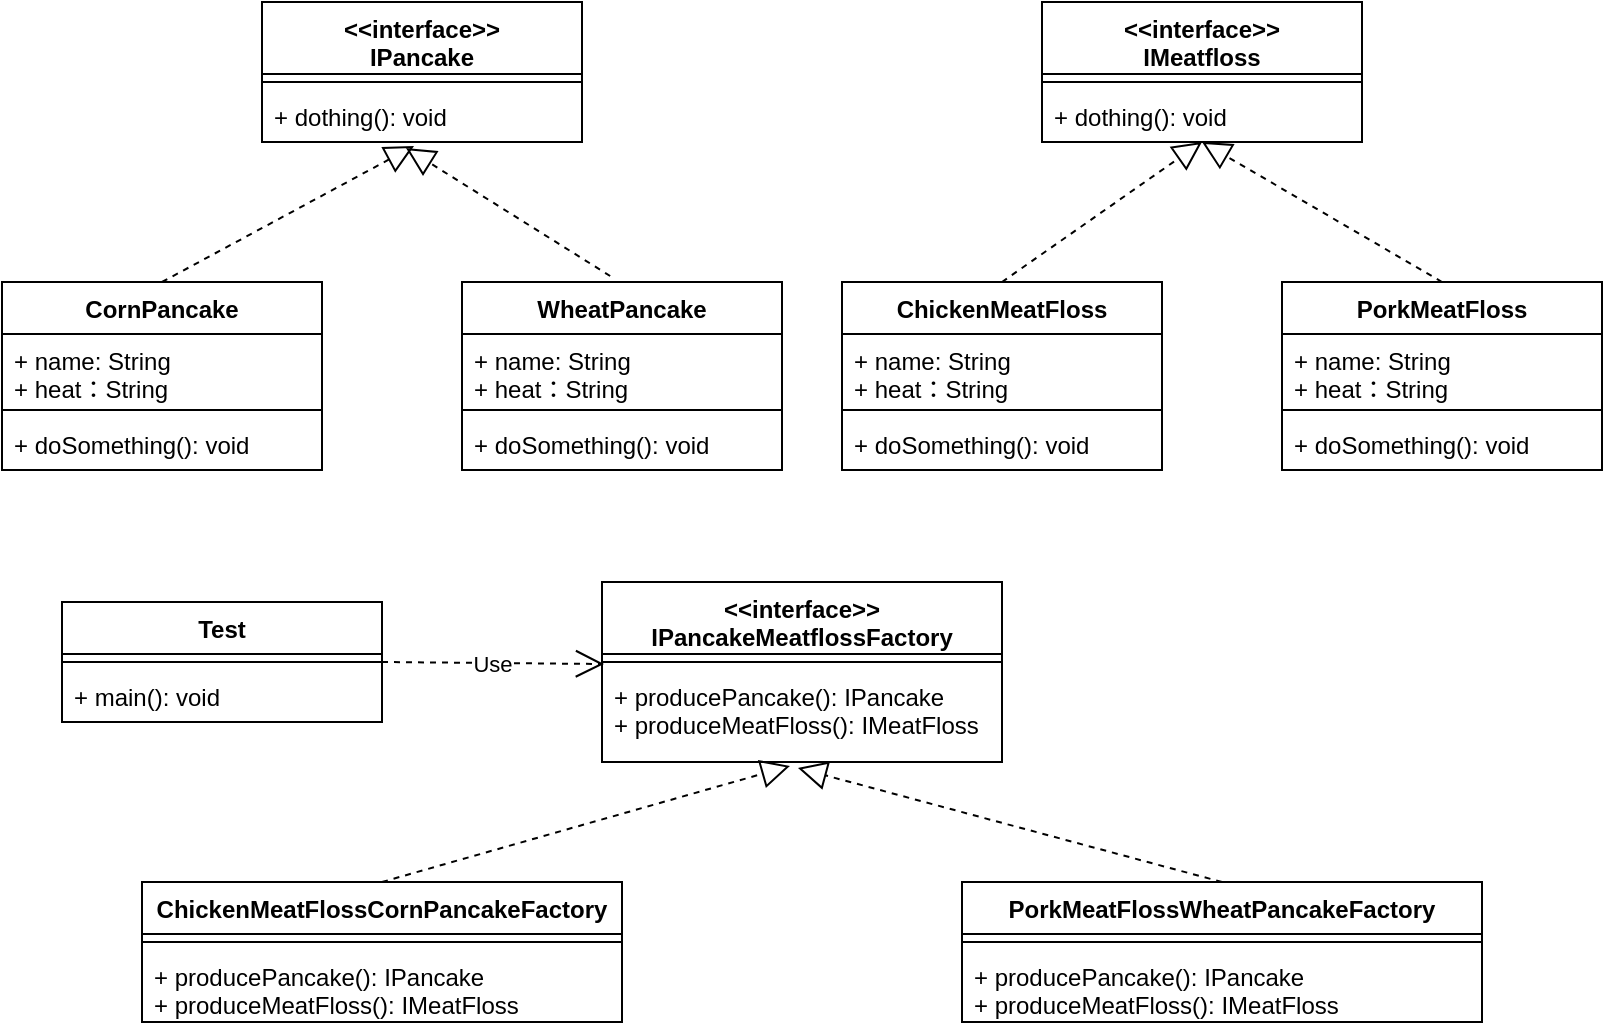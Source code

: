 <mxfile version="12.3.2" type="device" pages="1"><diagram id="UuaRWazXLz3bo16Pv5ME" name="Page-1"><mxGraphModel dx="946" dy="615" grid="1" gridSize="10" guides="1" tooltips="1" connect="1" arrows="1" fold="1" page="1" pageScale="1" pageWidth="827" pageHeight="1169" math="0" shadow="0"><root><mxCell id="0"/><mxCell id="1" parent="0"/><mxCell id="og4E9Bs-zrhhrjDDfMe5-1" value="&lt;&lt;interface&gt;&gt;&#10;IPancake" style="swimlane;fontStyle=1;align=center;verticalAlign=top;childLayout=stackLayout;horizontal=1;startSize=36;horizontalStack=0;resizeParent=1;resizeParentMax=0;resizeLast=0;collapsible=1;marginBottom=0;" vertex="1" parent="1"><mxGeometry x="130" y="70" width="160" height="70" as="geometry"/></mxCell><mxCell id="og4E9Bs-zrhhrjDDfMe5-3" value="" style="line;strokeWidth=1;fillColor=none;align=left;verticalAlign=middle;spacingTop=-1;spacingLeft=3;spacingRight=3;rotatable=0;labelPosition=right;points=[];portConstraint=eastwest;" vertex="1" parent="og4E9Bs-zrhhrjDDfMe5-1"><mxGeometry y="36" width="160" height="8" as="geometry"/></mxCell><mxCell id="og4E9Bs-zrhhrjDDfMe5-4" value="+ dothing(): void" style="text;strokeColor=none;fillColor=none;align=left;verticalAlign=top;spacingLeft=4;spacingRight=4;overflow=hidden;rotatable=0;points=[[0,0.5],[1,0.5]];portConstraint=eastwest;" vertex="1" parent="og4E9Bs-zrhhrjDDfMe5-1"><mxGeometry y="44" width="160" height="26" as="geometry"/></mxCell><mxCell id="og4E9Bs-zrhhrjDDfMe5-5" value="&lt;&lt;interface&gt;&gt;&#10;IMeatfloss" style="swimlane;fontStyle=1;align=center;verticalAlign=top;childLayout=stackLayout;horizontal=1;startSize=36;horizontalStack=0;resizeParent=1;resizeParentMax=0;resizeLast=0;collapsible=1;marginBottom=0;" vertex="1" parent="1"><mxGeometry x="520" y="70" width="160" height="70" as="geometry"/></mxCell><mxCell id="og4E9Bs-zrhhrjDDfMe5-6" value="" style="line;strokeWidth=1;fillColor=none;align=left;verticalAlign=middle;spacingTop=-1;spacingLeft=3;spacingRight=3;rotatable=0;labelPosition=right;points=[];portConstraint=eastwest;" vertex="1" parent="og4E9Bs-zrhhrjDDfMe5-5"><mxGeometry y="36" width="160" height="8" as="geometry"/></mxCell><mxCell id="og4E9Bs-zrhhrjDDfMe5-7" value="+ dothing(): void" style="text;strokeColor=none;fillColor=none;align=left;verticalAlign=top;spacingLeft=4;spacingRight=4;overflow=hidden;rotatable=0;points=[[0,0.5],[1,0.5]];portConstraint=eastwest;" vertex="1" parent="og4E9Bs-zrhhrjDDfMe5-5"><mxGeometry y="44" width="160" height="26" as="geometry"/></mxCell><mxCell id="og4E9Bs-zrhhrjDDfMe5-8" value="&lt;&lt;interface&gt;&gt;&#10;IPancakeMeatflossFactory" style="swimlane;fontStyle=1;align=center;verticalAlign=top;childLayout=stackLayout;horizontal=1;startSize=36;horizontalStack=0;resizeParent=1;resizeParentMax=0;resizeLast=0;collapsible=1;marginBottom=0;" vertex="1" parent="1"><mxGeometry x="300" y="360" width="200" height="90" as="geometry"/></mxCell><mxCell id="og4E9Bs-zrhhrjDDfMe5-9" value="" style="line;strokeWidth=1;fillColor=none;align=left;verticalAlign=middle;spacingTop=-1;spacingLeft=3;spacingRight=3;rotatable=0;labelPosition=right;points=[];portConstraint=eastwest;" vertex="1" parent="og4E9Bs-zrhhrjDDfMe5-8"><mxGeometry y="36" width="200" height="8" as="geometry"/></mxCell><mxCell id="og4E9Bs-zrhhrjDDfMe5-10" value="+ producePancake(): IPancake&#10;+ produceMeatFloss(): IMeatFloss" style="text;strokeColor=none;fillColor=none;align=left;verticalAlign=top;spacingLeft=4;spacingRight=4;overflow=hidden;rotatable=0;points=[[0,0.5],[1,0.5]];portConstraint=eastwest;" vertex="1" parent="og4E9Bs-zrhhrjDDfMe5-8"><mxGeometry y="44" width="200" height="46" as="geometry"/></mxCell><mxCell id="og4E9Bs-zrhhrjDDfMe5-11" value="CornPancake" style="swimlane;fontStyle=1;align=center;verticalAlign=top;childLayout=stackLayout;horizontal=1;startSize=26;horizontalStack=0;resizeParent=1;resizeParentMax=0;resizeLast=0;collapsible=1;marginBottom=0;" vertex="1" parent="1"><mxGeometry y="210" width="160" height="94" as="geometry"/></mxCell><mxCell id="og4E9Bs-zrhhrjDDfMe5-12" value="+ name: String&#10;+ heat：String" style="text;strokeColor=none;fillColor=none;align=left;verticalAlign=top;spacingLeft=4;spacingRight=4;overflow=hidden;rotatable=0;points=[[0,0.5],[1,0.5]];portConstraint=eastwest;" vertex="1" parent="og4E9Bs-zrhhrjDDfMe5-11"><mxGeometry y="26" width="160" height="34" as="geometry"/></mxCell><mxCell id="og4E9Bs-zrhhrjDDfMe5-13" value="" style="line;strokeWidth=1;fillColor=none;align=left;verticalAlign=middle;spacingTop=-1;spacingLeft=3;spacingRight=3;rotatable=0;labelPosition=right;points=[];portConstraint=eastwest;" vertex="1" parent="og4E9Bs-zrhhrjDDfMe5-11"><mxGeometry y="60" width="160" height="8" as="geometry"/></mxCell><mxCell id="og4E9Bs-zrhhrjDDfMe5-14" value="+ doSomething(): void" style="text;strokeColor=none;fillColor=none;align=left;verticalAlign=top;spacingLeft=4;spacingRight=4;overflow=hidden;rotatable=0;points=[[0,0.5],[1,0.5]];portConstraint=eastwest;" vertex="1" parent="og4E9Bs-zrhhrjDDfMe5-11"><mxGeometry y="68" width="160" height="26" as="geometry"/></mxCell><mxCell id="og4E9Bs-zrhhrjDDfMe5-15" value="WheatPancake" style="swimlane;fontStyle=1;align=center;verticalAlign=top;childLayout=stackLayout;horizontal=1;startSize=26;horizontalStack=0;resizeParent=1;resizeParentMax=0;resizeLast=0;collapsible=1;marginBottom=0;" vertex="1" parent="1"><mxGeometry x="230" y="210" width="160" height="94" as="geometry"/></mxCell><mxCell id="og4E9Bs-zrhhrjDDfMe5-16" value="+ name: String&#10;+ heat：String" style="text;strokeColor=none;fillColor=none;align=left;verticalAlign=top;spacingLeft=4;spacingRight=4;overflow=hidden;rotatable=0;points=[[0,0.5],[1,0.5]];portConstraint=eastwest;" vertex="1" parent="og4E9Bs-zrhhrjDDfMe5-15"><mxGeometry y="26" width="160" height="34" as="geometry"/></mxCell><mxCell id="og4E9Bs-zrhhrjDDfMe5-17" value="" style="line;strokeWidth=1;fillColor=none;align=left;verticalAlign=middle;spacingTop=-1;spacingLeft=3;spacingRight=3;rotatable=0;labelPosition=right;points=[];portConstraint=eastwest;" vertex="1" parent="og4E9Bs-zrhhrjDDfMe5-15"><mxGeometry y="60" width="160" height="8" as="geometry"/></mxCell><mxCell id="og4E9Bs-zrhhrjDDfMe5-18" value="+ doSomething(): void" style="text;strokeColor=none;fillColor=none;align=left;verticalAlign=top;spacingLeft=4;spacingRight=4;overflow=hidden;rotatable=0;points=[[0,0.5],[1,0.5]];portConstraint=eastwest;" vertex="1" parent="og4E9Bs-zrhhrjDDfMe5-15"><mxGeometry y="68" width="160" height="26" as="geometry"/></mxCell><mxCell id="og4E9Bs-zrhhrjDDfMe5-19" value="ChickenMeatFloss" style="swimlane;fontStyle=1;align=center;verticalAlign=top;childLayout=stackLayout;horizontal=1;startSize=26;horizontalStack=0;resizeParent=1;resizeParentMax=0;resizeLast=0;collapsible=1;marginBottom=0;" vertex="1" parent="1"><mxGeometry x="420" y="210" width="160" height="94" as="geometry"/></mxCell><mxCell id="og4E9Bs-zrhhrjDDfMe5-20" value="+ name: String&#10;+ heat：String" style="text;strokeColor=none;fillColor=none;align=left;verticalAlign=top;spacingLeft=4;spacingRight=4;overflow=hidden;rotatable=0;points=[[0,0.5],[1,0.5]];portConstraint=eastwest;" vertex="1" parent="og4E9Bs-zrhhrjDDfMe5-19"><mxGeometry y="26" width="160" height="34" as="geometry"/></mxCell><mxCell id="og4E9Bs-zrhhrjDDfMe5-21" value="" style="line;strokeWidth=1;fillColor=none;align=left;verticalAlign=middle;spacingTop=-1;spacingLeft=3;spacingRight=3;rotatable=0;labelPosition=right;points=[];portConstraint=eastwest;" vertex="1" parent="og4E9Bs-zrhhrjDDfMe5-19"><mxGeometry y="60" width="160" height="8" as="geometry"/></mxCell><mxCell id="og4E9Bs-zrhhrjDDfMe5-22" value="+ doSomething(): void" style="text;strokeColor=none;fillColor=none;align=left;verticalAlign=top;spacingLeft=4;spacingRight=4;overflow=hidden;rotatable=0;points=[[0,0.5],[1,0.5]];portConstraint=eastwest;" vertex="1" parent="og4E9Bs-zrhhrjDDfMe5-19"><mxGeometry y="68" width="160" height="26" as="geometry"/></mxCell><mxCell id="og4E9Bs-zrhhrjDDfMe5-23" value="PorkMeatFloss" style="swimlane;fontStyle=1;align=center;verticalAlign=top;childLayout=stackLayout;horizontal=1;startSize=26;horizontalStack=0;resizeParent=1;resizeParentMax=0;resizeLast=0;collapsible=1;marginBottom=0;" vertex="1" parent="1"><mxGeometry x="640" y="210" width="160" height="94" as="geometry"/></mxCell><mxCell id="og4E9Bs-zrhhrjDDfMe5-24" value="+ name: String&#10;+ heat：String" style="text;strokeColor=none;fillColor=none;align=left;verticalAlign=top;spacingLeft=4;spacingRight=4;overflow=hidden;rotatable=0;points=[[0,0.5],[1,0.5]];portConstraint=eastwest;" vertex="1" parent="og4E9Bs-zrhhrjDDfMe5-23"><mxGeometry y="26" width="160" height="34" as="geometry"/></mxCell><mxCell id="og4E9Bs-zrhhrjDDfMe5-25" value="" style="line;strokeWidth=1;fillColor=none;align=left;verticalAlign=middle;spacingTop=-1;spacingLeft=3;spacingRight=3;rotatable=0;labelPosition=right;points=[];portConstraint=eastwest;" vertex="1" parent="og4E9Bs-zrhhrjDDfMe5-23"><mxGeometry y="60" width="160" height="8" as="geometry"/></mxCell><mxCell id="og4E9Bs-zrhhrjDDfMe5-26" value="+ doSomething(): void" style="text;strokeColor=none;fillColor=none;align=left;verticalAlign=top;spacingLeft=4;spacingRight=4;overflow=hidden;rotatable=0;points=[[0,0.5],[1,0.5]];portConstraint=eastwest;" vertex="1" parent="og4E9Bs-zrhhrjDDfMe5-23"><mxGeometry y="68" width="160" height="26" as="geometry"/></mxCell><mxCell id="og4E9Bs-zrhhrjDDfMe5-27" value="" style="endArrow=block;dashed=1;endFill=0;endSize=12;html=1;entryX=0.475;entryY=1.077;entryDx=0;entryDy=0;entryPerimeter=0;exitX=0.5;exitY=0;exitDx=0;exitDy=0;" edge="1" parent="1" source="og4E9Bs-zrhhrjDDfMe5-11" target="og4E9Bs-zrhhrjDDfMe5-4"><mxGeometry width="160" relative="1" as="geometry"><mxPoint x="10" y="580" as="sourcePoint"/><mxPoint x="170" y="580" as="targetPoint"/></mxGeometry></mxCell><mxCell id="og4E9Bs-zrhhrjDDfMe5-29" value="" style="endArrow=block;dashed=1;endFill=0;endSize=12;html=1;entryX=0.45;entryY=1.115;entryDx=0;entryDy=0;entryPerimeter=0;exitX=0.463;exitY=-0.032;exitDx=0;exitDy=0;exitPerimeter=0;" edge="1" parent="1" source="og4E9Bs-zrhhrjDDfMe5-15" target="og4E9Bs-zrhhrjDDfMe5-4"><mxGeometry width="160" relative="1" as="geometry"><mxPoint x="90" y="220" as="sourcePoint"/><mxPoint x="216" y="152.002" as="targetPoint"/></mxGeometry></mxCell><mxCell id="og4E9Bs-zrhhrjDDfMe5-30" value="" style="endArrow=block;dashed=1;endFill=0;endSize=12;html=1;entryX=0.45;entryY=1.115;entryDx=0;entryDy=0;entryPerimeter=0;exitX=0.5;exitY=0;exitDx=0;exitDy=0;" edge="1" parent="1" source="og4E9Bs-zrhhrjDDfMe5-23"><mxGeometry width="160" relative="1" as="geometry"><mxPoint x="702.08" y="203.992" as="sourcePoint"/><mxPoint x="600" y="139.99" as="targetPoint"/></mxGeometry></mxCell><mxCell id="og4E9Bs-zrhhrjDDfMe5-31" value="" style="endArrow=block;dashed=1;endFill=0;endSize=12;html=1;entryX=0.475;entryY=1.077;entryDx=0;entryDy=0;entryPerimeter=0;exitX=0.5;exitY=0;exitDx=0;exitDy=0;" edge="1" parent="1" source="og4E9Bs-zrhhrjDDfMe5-19"><mxGeometry width="160" relative="1" as="geometry"><mxPoint x="474" y="208" as="sourcePoint"/><mxPoint x="600" y="140.002" as="targetPoint"/></mxGeometry></mxCell><mxCell id="og4E9Bs-zrhhrjDDfMe5-32" value="ChickenMeatFlossCornPancakeFactory" style="swimlane;fontStyle=1;align=center;verticalAlign=top;childLayout=stackLayout;horizontal=1;startSize=26;horizontalStack=0;resizeParent=1;resizeParentMax=0;resizeLast=0;collapsible=1;marginBottom=0;" vertex="1" parent="1"><mxGeometry x="70" y="510" width="240" height="70" as="geometry"/></mxCell><mxCell id="og4E9Bs-zrhhrjDDfMe5-34" value="" style="line;strokeWidth=1;fillColor=none;align=left;verticalAlign=middle;spacingTop=-1;spacingLeft=3;spacingRight=3;rotatable=0;labelPosition=right;points=[];portConstraint=eastwest;" vertex="1" parent="og4E9Bs-zrhhrjDDfMe5-32"><mxGeometry y="26" width="240" height="8" as="geometry"/></mxCell><mxCell id="og4E9Bs-zrhhrjDDfMe5-35" value="+ producePancake(): IPancake&#10;+ produceMeatFloss(): IMeatFloss" style="text;strokeColor=none;fillColor=none;align=left;verticalAlign=top;spacingLeft=4;spacingRight=4;overflow=hidden;rotatable=0;points=[[0,0.5],[1,0.5]];portConstraint=eastwest;" vertex="1" parent="og4E9Bs-zrhhrjDDfMe5-32"><mxGeometry y="34" width="240" height="36" as="geometry"/></mxCell><mxCell id="og4E9Bs-zrhhrjDDfMe5-36" value="PorkMeatFlossWheatPancakeFactory" style="swimlane;fontStyle=1;align=center;verticalAlign=top;childLayout=stackLayout;horizontal=1;startSize=26;horizontalStack=0;resizeParent=1;resizeParentMax=0;resizeLast=0;collapsible=1;marginBottom=0;" vertex="1" parent="1"><mxGeometry x="480" y="510" width="260" height="70" as="geometry"/></mxCell><mxCell id="og4E9Bs-zrhhrjDDfMe5-38" value="" style="line;strokeWidth=1;fillColor=none;align=left;verticalAlign=middle;spacingTop=-1;spacingLeft=3;spacingRight=3;rotatable=0;labelPosition=right;points=[];portConstraint=eastwest;" vertex="1" parent="og4E9Bs-zrhhrjDDfMe5-36"><mxGeometry y="26" width="260" height="8" as="geometry"/></mxCell><mxCell id="og4E9Bs-zrhhrjDDfMe5-39" value="+ producePancake(): IPancake&#10;+ produceMeatFloss(): IMeatFloss" style="text;strokeColor=none;fillColor=none;align=left;verticalAlign=top;spacingLeft=4;spacingRight=4;overflow=hidden;rotatable=0;points=[[0,0.5],[1,0.5]];portConstraint=eastwest;" vertex="1" parent="og4E9Bs-zrhhrjDDfMe5-36"><mxGeometry y="34" width="260" height="36" as="geometry"/></mxCell><mxCell id="og4E9Bs-zrhhrjDDfMe5-40" value="" style="endArrow=block;dashed=1;endFill=0;endSize=12;html=1;entryX=0.47;entryY=1.043;entryDx=0;entryDy=0;entryPerimeter=0;exitX=0.5;exitY=0;exitDx=0;exitDy=0;" edge="1" parent="1" source="og4E9Bs-zrhhrjDDfMe5-32" target="og4E9Bs-zrhhrjDDfMe5-10"><mxGeometry width="160" relative="1" as="geometry"><mxPoint x="184" y="490" as="sourcePoint"/><mxPoint x="310" y="422.002" as="targetPoint"/></mxGeometry></mxCell><mxCell id="og4E9Bs-zrhhrjDDfMe5-41" value="" style="endArrow=block;dashed=1;endFill=0;endSize=12;html=1;entryX=0.49;entryY=1.065;entryDx=0;entryDy=0;entryPerimeter=0;exitX=0.5;exitY=0;exitDx=0;exitDy=0;" edge="1" parent="1" source="og4E9Bs-zrhhrjDDfMe5-36" target="og4E9Bs-zrhhrjDDfMe5-10"><mxGeometry width="160" relative="1" as="geometry"><mxPoint x="200" y="520" as="sourcePoint"/><mxPoint x="404" y="461.978" as="targetPoint"/></mxGeometry></mxCell><mxCell id="og4E9Bs-zrhhrjDDfMe5-42" value="Test" style="swimlane;fontStyle=1;align=center;verticalAlign=top;childLayout=stackLayout;horizontal=1;startSize=26;horizontalStack=0;resizeParent=1;resizeParentMax=0;resizeLast=0;collapsible=1;marginBottom=0;" vertex="1" parent="1"><mxGeometry x="30" y="370" width="160" height="60" as="geometry"/></mxCell><mxCell id="og4E9Bs-zrhhrjDDfMe5-44" value="" style="line;strokeWidth=1;fillColor=none;align=left;verticalAlign=middle;spacingTop=-1;spacingLeft=3;spacingRight=3;rotatable=0;labelPosition=right;points=[];portConstraint=eastwest;" vertex="1" parent="og4E9Bs-zrhhrjDDfMe5-42"><mxGeometry y="26" width="160" height="8" as="geometry"/></mxCell><mxCell id="og4E9Bs-zrhhrjDDfMe5-45" value="+ main(): void" style="text;strokeColor=none;fillColor=none;align=left;verticalAlign=top;spacingLeft=4;spacingRight=4;overflow=hidden;rotatable=0;points=[[0,0.5],[1,0.5]];portConstraint=eastwest;" vertex="1" parent="og4E9Bs-zrhhrjDDfMe5-42"><mxGeometry y="34" width="160" height="26" as="geometry"/></mxCell><mxCell id="og4E9Bs-zrhhrjDDfMe5-46" value="Use" style="endArrow=open;endSize=12;dashed=1;html=1;entryX=0.005;entryY=-0.065;entryDx=0;entryDy=0;entryPerimeter=0;exitX=1;exitY=0.5;exitDx=0;exitDy=0;" edge="1" parent="1" source="og4E9Bs-zrhhrjDDfMe5-42" target="og4E9Bs-zrhhrjDDfMe5-10"><mxGeometry width="160" relative="1" as="geometry"><mxPoint x="210" y="380" as="sourcePoint"/><mxPoint x="370" y="380" as="targetPoint"/></mxGeometry></mxCell></root></mxGraphModel></diagram></mxfile>